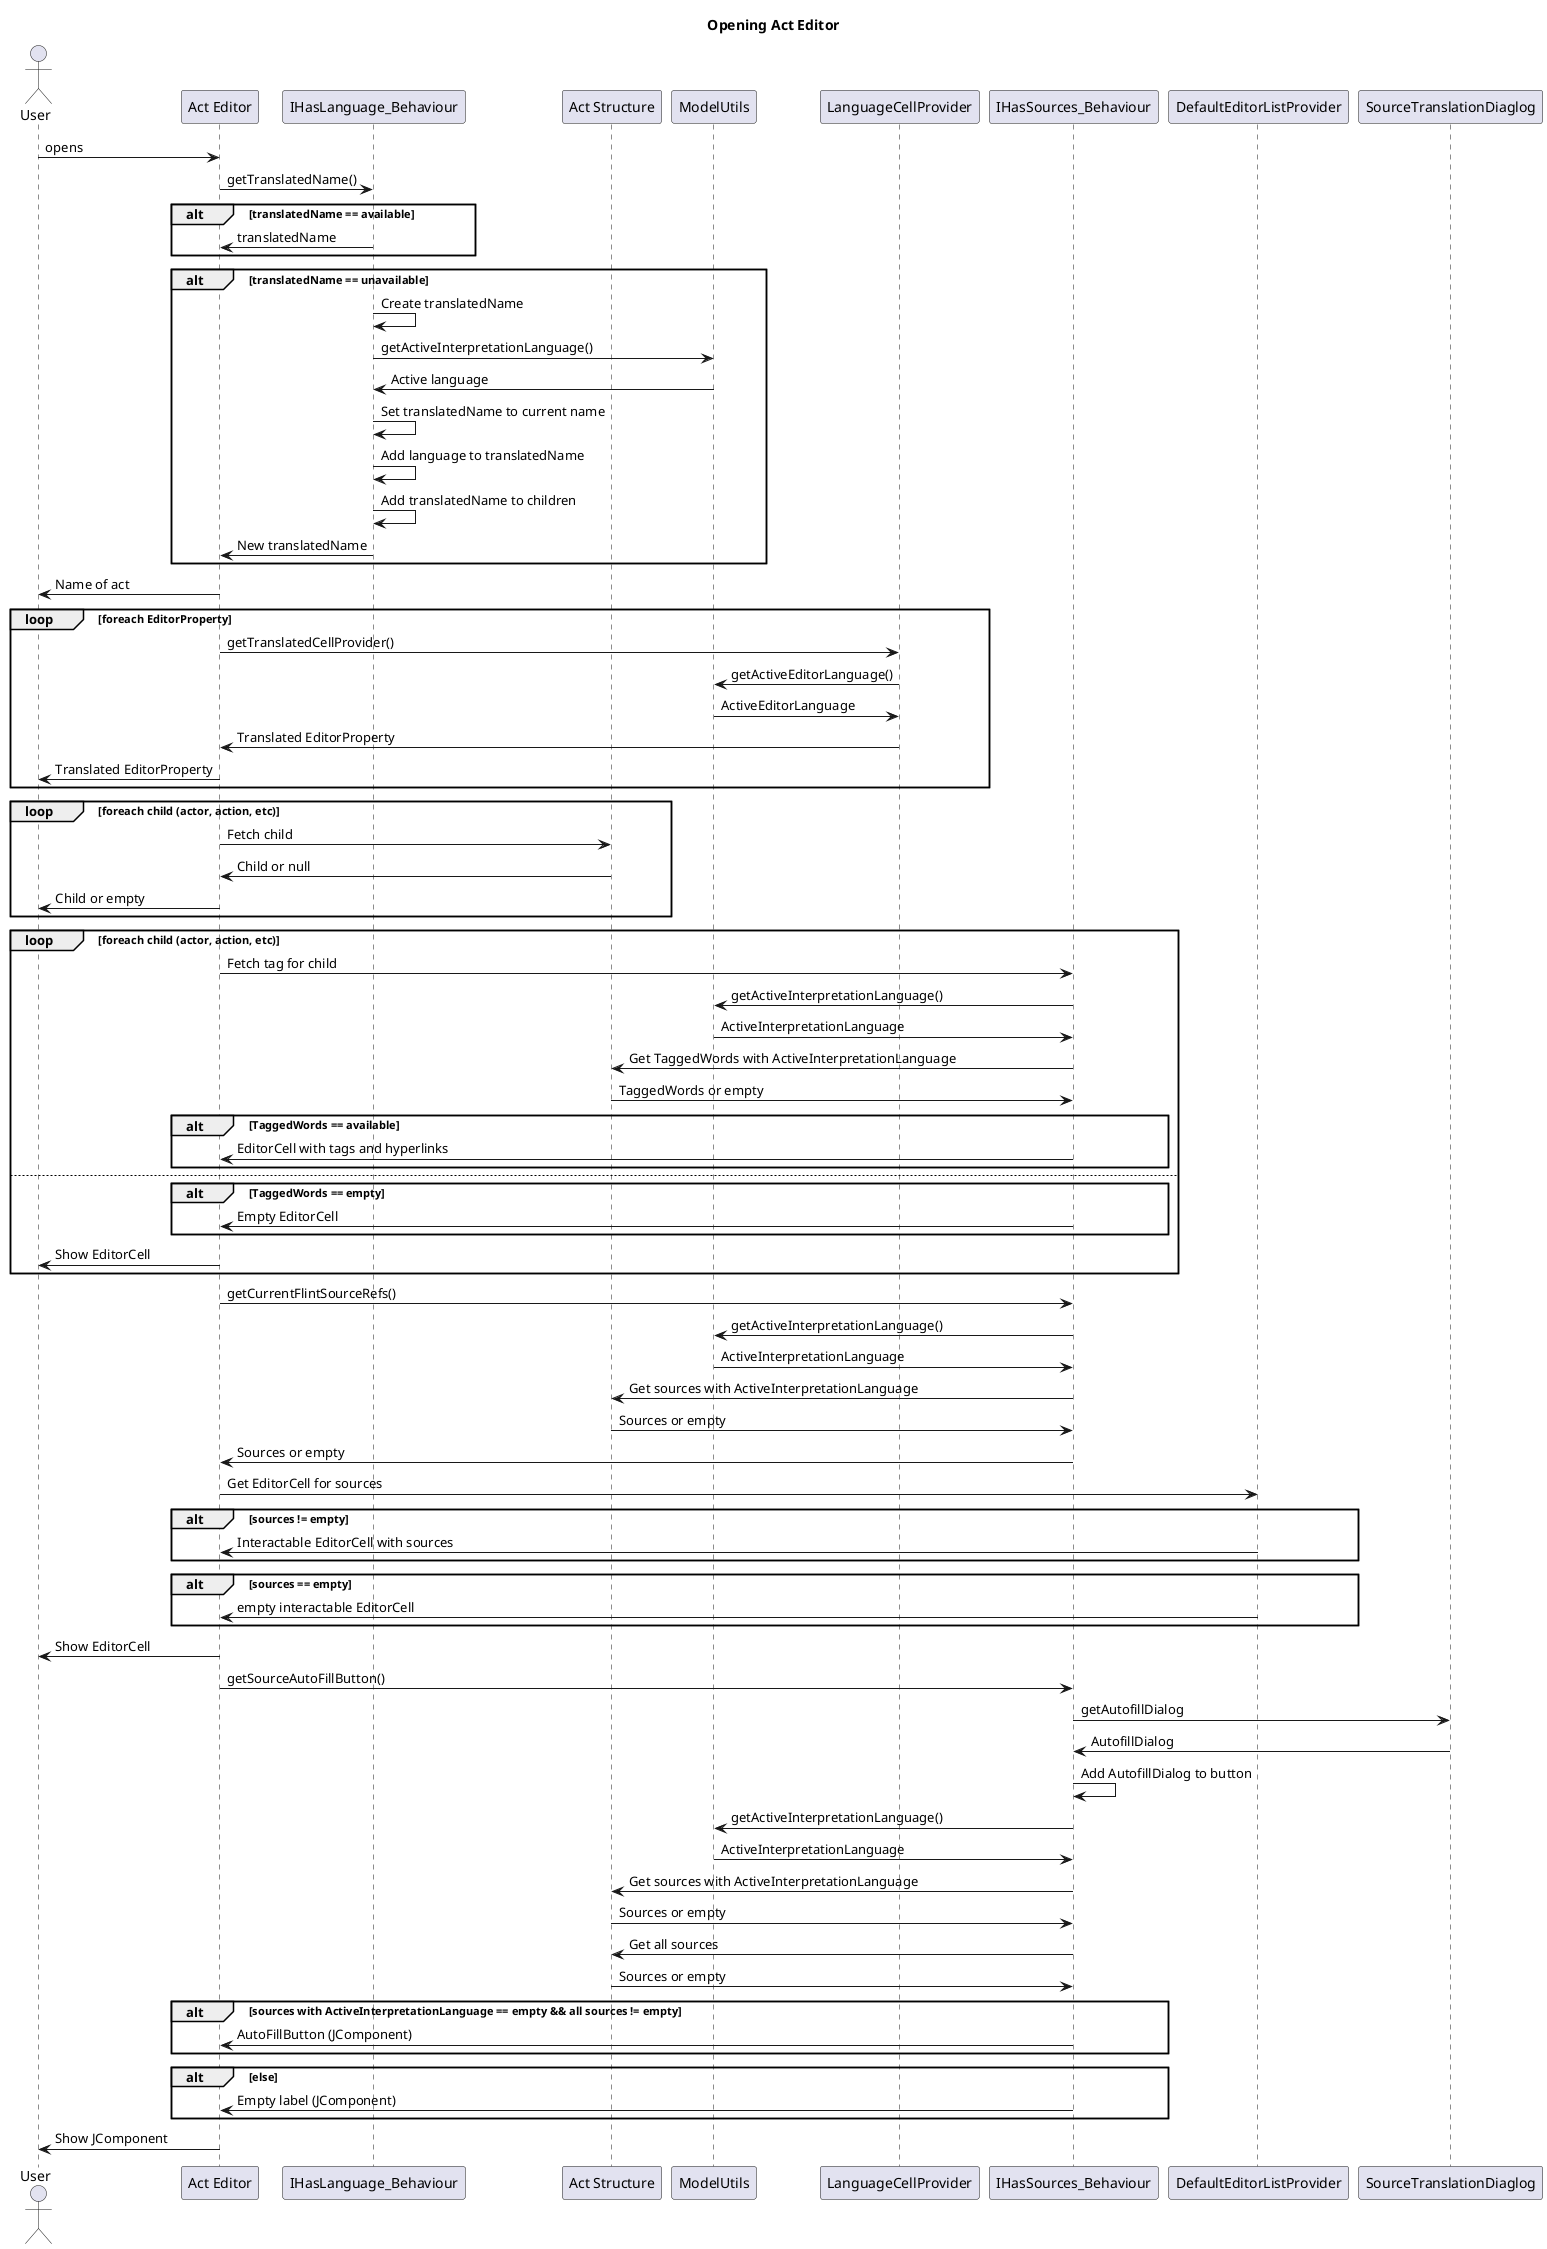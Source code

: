 @startuml Opening Act Editor

title Opening Act Editor

actor User as user
participant "Act Editor" as editor
participant "IHasLanguage_Behaviour" as IHSLB
participant "Act Structure" as ActStruct

user -> editor : opens
editor -> IHSLB : getTranslatedName()
alt translatedName == available 
IHSLB -> editor : translatedName
end
alt translatedName == unavailable
IHSLB -> IHSLB : Create translatedName
IHSLB -> ModelUtils: getActiveInterpretationLanguage()
ModelUtils -> IHSLB: Active language
IHSLB -> IHSLB : Set translatedName to current name
IHSLB -> IHSLB : Add language to translatedName
IHSLB -> IHSLB : Add translatedName to children
IHSLB -> editor: New translatedName
end
editor -> user : Name of act
    loop foreach EditorProperty
    editor -> LanguageCellProvider: getTranslatedCellProvider()
    LanguageCellProvider -> ModelUtils: getActiveEditorLanguage()
    ModelUtils -> LanguageCellProvider: ActiveEditorLanguage
    LanguageCellProvider -> editor: Translated EditorProperty
    editor -> user : Translated EditorProperty
    end
    loop foreach child (actor, action, etc) 
    editor -> ActStruct: Fetch child
    ActStruct -> editor: Child or null
    editor -> user : Child or empty
    end
    loop foreach child (actor, action, etc)
    editor -> IHasSources_Behaviour: Fetch tag for child
    IHasSources_Behaviour -> ModelUtils: getActiveInterpretationLanguage()
    ModelUtils -> IHasSources_Behaviour: ActiveInterpretationLanguage
    IHasSources_Behaviour -> ActStruct: Get TaggedWords with ActiveInterpretationLanguage
    ActStruct -> IHasSources_Behaviour: TaggedWords or empty
        alt TaggedWords == available
        IHasSources_Behaviour -> editor: EditorCell with tags and hyperlinks
        end
        else
        alt TaggedWords == empty
        IHasSources_Behaviour -> editor: Empty EditorCell
        end
        editor -> user: Show EditorCell
    end
editor -> IHasSources_Behaviour : getCurrentFlintSourceRefs()
IHasSources_Behaviour -> ModelUtils: getActiveInterpretationLanguage()
ModelUtils -> IHasSources_Behaviour: ActiveInterpretationLanguage
IHasSources_Behaviour -> ActStruct: Get sources with ActiveInterpretationLanguage
ActStruct -> IHasSources_Behaviour: Sources or empty
IHasSources_Behaviour -> editor: Sources or empty
editor -> DefaultEditorListProvider: Get EditorCell for sources
alt sources != empty
DefaultEditorListProvider -> editor: Interactable EditorCell with sources
end
alt sources == empty
DefaultEditorListProvider -> editor: empty interactable EditorCell
end
editor -> user: Show EditorCell
editor -> IHasSources_Behaviour : getSourceAutoFillButton()
IHasSources_Behaviour -> SourceTranslationDiaglog : getAutofillDialog
SourceTranslationDiaglog -> IHasSources_Behaviour : AutofillDialog
IHasSources_Behaviour -> IHasSources_Behaviour : Add AutofillDialog to button
IHasSources_Behaviour -> ModelUtils: getActiveInterpretationLanguage()
ModelUtils -> IHasSources_Behaviour: ActiveInterpretationLanguage
IHasSources_Behaviour -> ActStruct: Get sources with ActiveInterpretationLanguage
ActStruct -> IHasSources_Behaviour: Sources or empty
IHasSources_Behaviour -> ActStruct: Get all sources
ActStruct -> IHasSources_Behaviour: Sources or empty
alt sources with ActiveInterpretationLanguage == empty && all sources != empty
IHasSources_Behaviour -> editor : AutoFillButton (JComponent)
end
alt else
IHasSources_Behaviour -> editor : Empty label (JComponent)
end
editor -> user : Show JComponent

@enduml